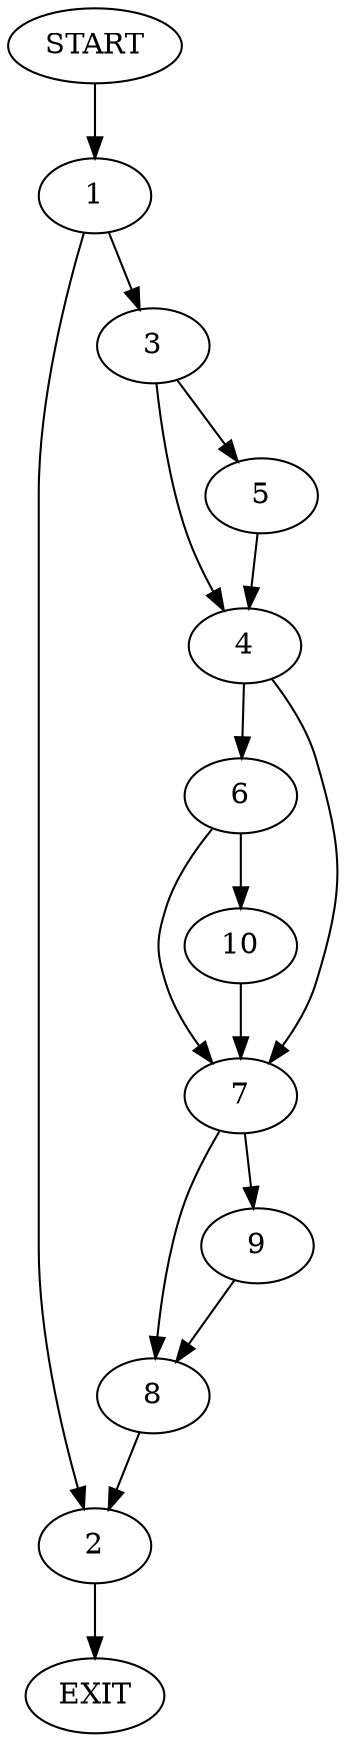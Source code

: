 digraph {
0 [label="START"]
11 [label="EXIT"]
0 -> 1
1 -> 2
1 -> 3
2 -> 11
3 -> 4
3 -> 5
5 -> 4
4 -> 6
4 -> 7
7 -> 8
7 -> 9
6 -> 10
6 -> 7
10 -> 7
9 -> 8
8 -> 2
}
